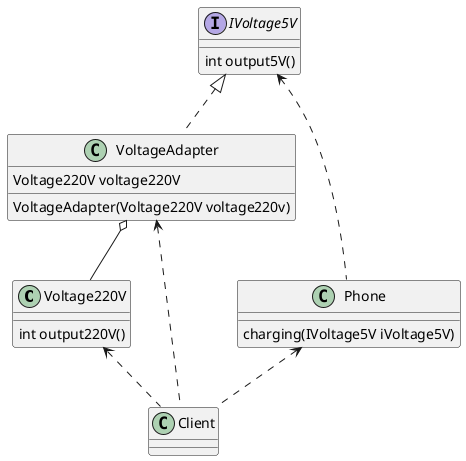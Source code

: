 @startuml
'https://plantuml.com/class-diagram

class Voltage220V {
    int output220V()
}

interface IVoltage5V{
    int output5V()
}

class VoltageAdapter{
    Voltage220V voltage220V
    VoltageAdapter(Voltage220V voltage220v)
}

class Phone{
    charging(IVoltage5V iVoltage5V)
}

class Client


VoltageAdapter o-- Voltage220V
IVoltage5V <|.. VoltageAdapter

IVoltage5V <.. Phone

Phone <.. Client
VoltageAdapter <.. Client
Voltage220V <.. Client

@enduml